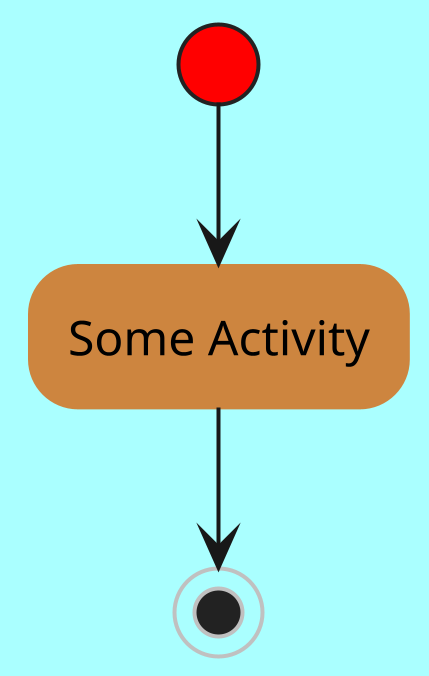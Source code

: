 @startuml
scale 750 width
skinparam backgroundColor #AAFFFF
skinparam activity {
  StartColor red
  BarColor SaddleBrown
  EndColor Silver
  BackgroundColor Peru
  BackgroundColor<< Begin >> Olive
  BorderColor Peru

}

(*) --> "Some Activity"
--> (*)

@enduml